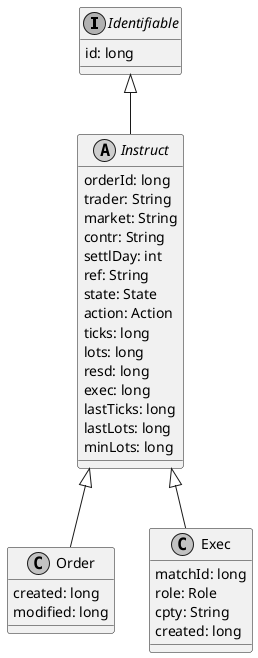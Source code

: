 @startuml

skinparam monochrome true

interface Identifiable {
  id: long
}

abstract class Instruct {
  orderId: long
  trader: String
  market: String
  contr: String
  settlDay: int
  ref: String
  state: State
  action: Action
  ticks: long
  lots: long
  resd: long
  exec: long
  lastTicks: long
  lastLots: long
  minLots: long
}

Identifiable <|-- Instruct

class Order {
  created: long
  modified: long
}

Instruct <|-- Order

class Exec {
  matchId: long
  role: Role
  cpty: String
  created: long
}

Instruct <|-- Exec

@enduml
